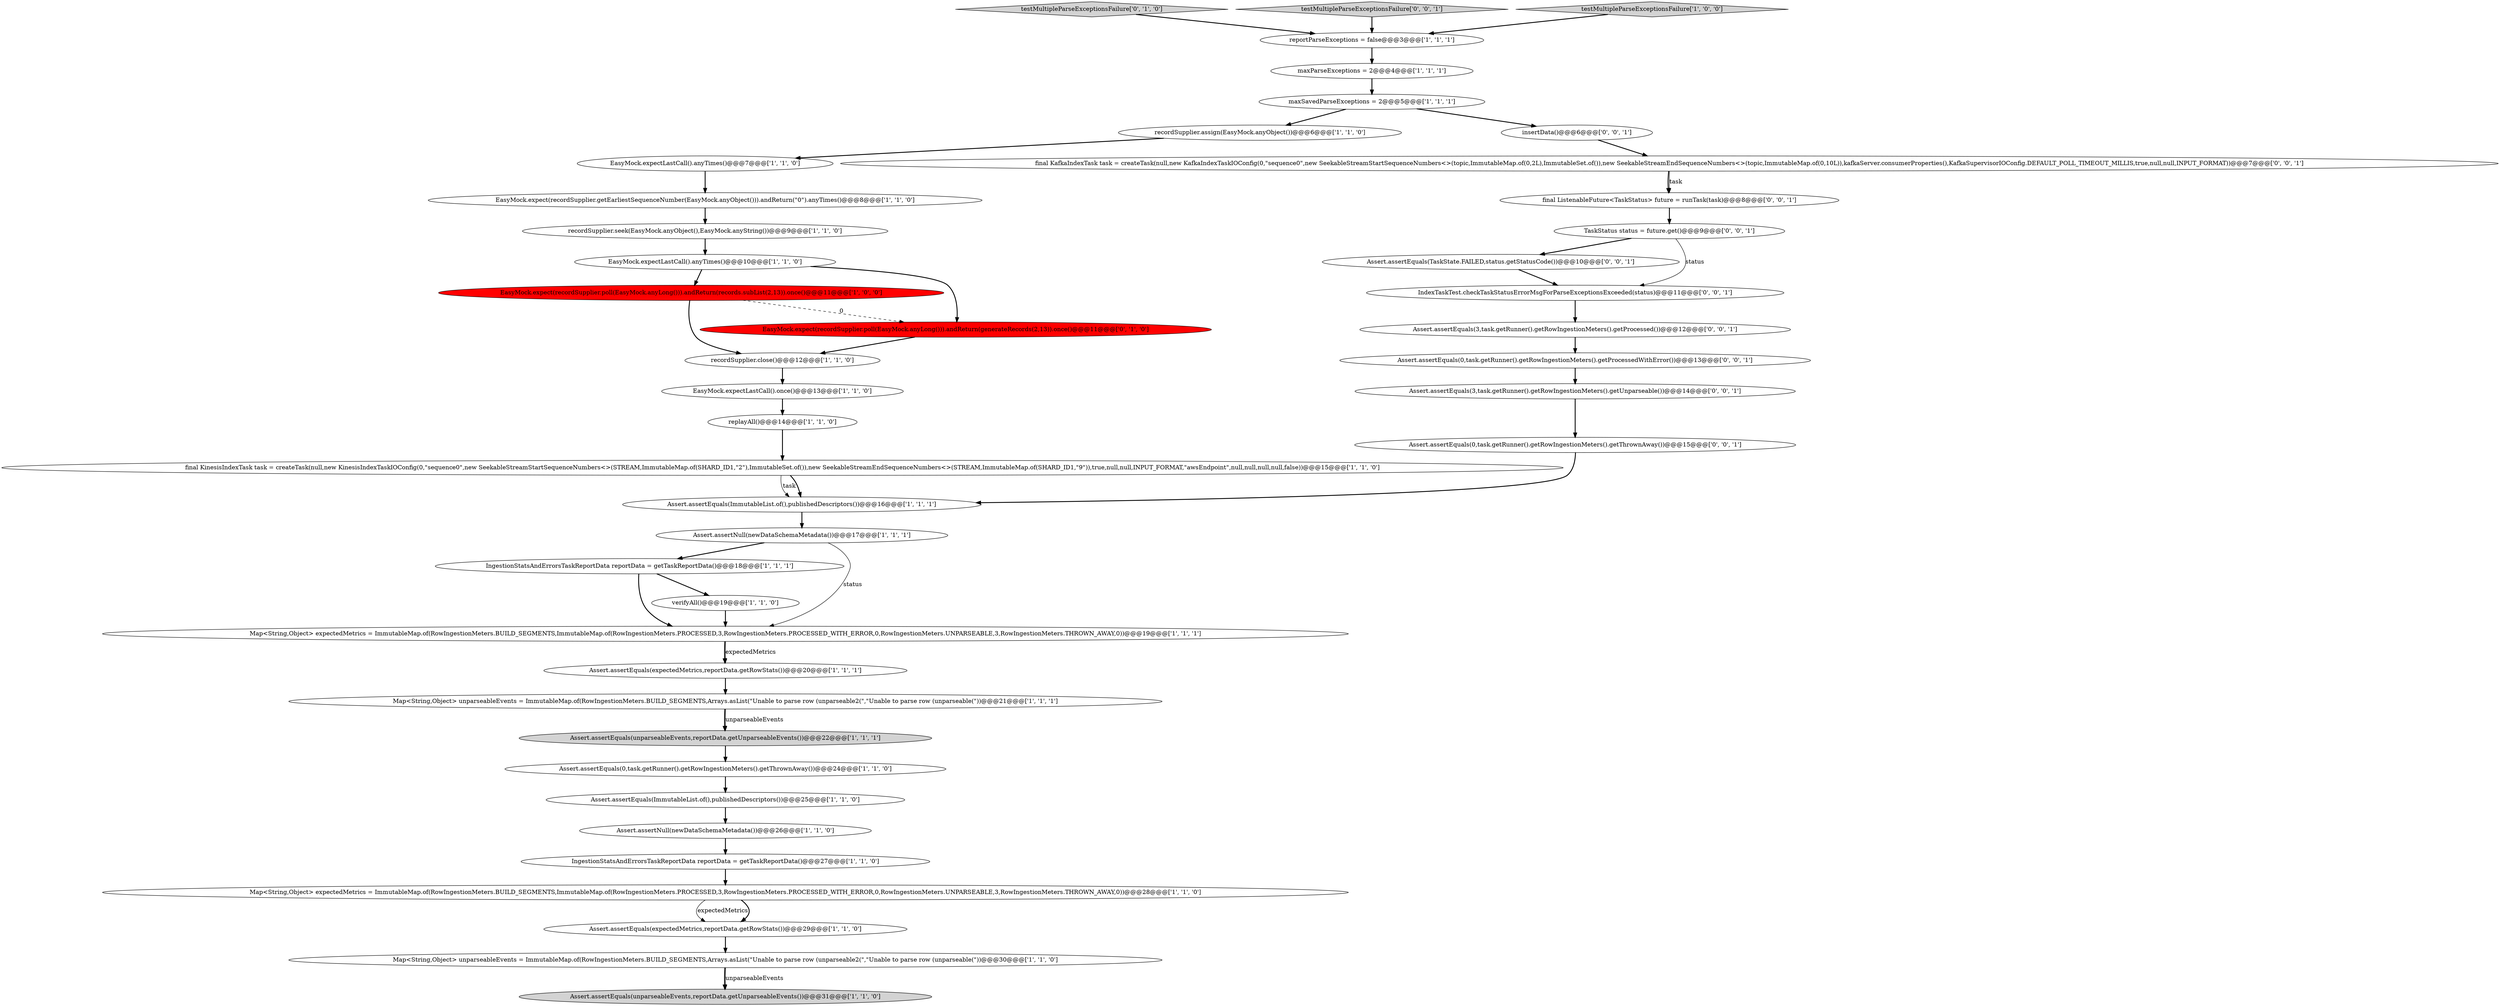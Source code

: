 digraph {
8 [style = filled, label = "Assert.assertEquals(ImmutableList.of(),publishedDescriptors())@@@25@@@['1', '1', '0']", fillcolor = white, shape = ellipse image = "AAA0AAABBB1BBB"];
11 [style = filled, label = "recordSupplier.seek(EasyMock.anyObject(),EasyMock.anyString())@@@9@@@['1', '1', '0']", fillcolor = white, shape = ellipse image = "AAA0AAABBB1BBB"];
28 [style = filled, label = "recordSupplier.close()@@@12@@@['1', '1', '0']", fillcolor = white, shape = ellipse image = "AAA0AAABBB1BBB"];
16 [style = filled, label = "IngestionStatsAndErrorsTaskReportData reportData = getTaskReportData()@@@18@@@['1', '1', '1']", fillcolor = white, shape = ellipse image = "AAA0AAABBB1BBB"];
6 [style = filled, label = "Assert.assertEquals(0,task.getRunner().getRowIngestionMeters().getThrownAway())@@@24@@@['1', '1', '0']", fillcolor = white, shape = ellipse image = "AAA0AAABBB1BBB"];
2 [style = filled, label = "Map<String,Object> expectedMetrics = ImmutableMap.of(RowIngestionMeters.BUILD_SEGMENTS,ImmutableMap.of(RowIngestionMeters.PROCESSED,3,RowIngestionMeters.PROCESSED_WITH_ERROR,0,RowIngestionMeters.UNPARSEABLE,3,RowIngestionMeters.THROWN_AWAY,0))@@@19@@@['1', '1', '1']", fillcolor = white, shape = ellipse image = "AAA0AAABBB1BBB"];
38 [style = filled, label = "Assert.assertEquals(0,task.getRunner().getRowIngestionMeters().getThrownAway())@@@15@@@['0', '0', '1']", fillcolor = white, shape = ellipse image = "AAA0AAABBB3BBB"];
4 [style = filled, label = "recordSupplier.assign(EasyMock.anyObject())@@@6@@@['1', '1', '0']", fillcolor = white, shape = ellipse image = "AAA0AAABBB1BBB"];
1 [style = filled, label = "verifyAll()@@@19@@@['1', '1', '0']", fillcolor = white, shape = ellipse image = "AAA0AAABBB1BBB"];
34 [style = filled, label = "insertData()@@@6@@@['0', '0', '1']", fillcolor = white, shape = ellipse image = "AAA0AAABBB3BBB"];
10 [style = filled, label = "reportParseExceptions = false@@@3@@@['1', '1', '1']", fillcolor = white, shape = ellipse image = "AAA0AAABBB1BBB"];
37 [style = filled, label = "Assert.assertEquals(0,task.getRunner().getRowIngestionMeters().getProcessedWithError())@@@13@@@['0', '0', '1']", fillcolor = white, shape = ellipse image = "AAA0AAABBB3BBB"];
19 [style = filled, label = "Assert.assertEquals(ImmutableList.of(),publishedDescriptors())@@@16@@@['1', '1', '1']", fillcolor = white, shape = ellipse image = "AAA0AAABBB1BBB"];
24 [style = filled, label = "Assert.assertNull(newDataSchemaMetadata())@@@26@@@['1', '1', '0']", fillcolor = white, shape = ellipse image = "AAA0AAABBB1BBB"];
9 [style = filled, label = "Map<String,Object> unparseableEvents = ImmutableMap.of(RowIngestionMeters.BUILD_SEGMENTS,Arrays.asList(\"Unable to parse row (unparseable2(\",\"Unable to parse row (unparseable(\"))@@@30@@@['1', '1', '0']", fillcolor = white, shape = ellipse image = "AAA0AAABBB1BBB"];
23 [style = filled, label = "EasyMock.expectLastCall().once()@@@13@@@['1', '1', '0']", fillcolor = white, shape = ellipse image = "AAA0AAABBB1BBB"];
26 [style = filled, label = "EasyMock.expectLastCall().anyTimes()@@@7@@@['1', '1', '0']", fillcolor = white, shape = ellipse image = "AAA0AAABBB1BBB"];
21 [style = filled, label = "Assert.assertEquals(expectedMetrics,reportData.getRowStats())@@@29@@@['1', '1', '0']", fillcolor = white, shape = ellipse image = "AAA0AAABBB1BBB"];
14 [style = filled, label = "IngestionStatsAndErrorsTaskReportData reportData = getTaskReportData()@@@27@@@['1', '1', '0']", fillcolor = white, shape = ellipse image = "AAA0AAABBB1BBB"];
18 [style = filled, label = "EasyMock.expect(recordSupplier.poll(EasyMock.anyLong())).andReturn(records.subList(2,13)).once()@@@11@@@['1', '0', '0']", fillcolor = red, shape = ellipse image = "AAA1AAABBB1BBB"];
12 [style = filled, label = "Assert.assertEquals(expectedMetrics,reportData.getRowStats())@@@20@@@['1', '1', '1']", fillcolor = white, shape = ellipse image = "AAA0AAABBB1BBB"];
0 [style = filled, label = "EasyMock.expect(recordSupplier.getEarliestSequenceNumber(EasyMock.anyObject())).andReturn(\"0\").anyTimes()@@@8@@@['1', '1', '0']", fillcolor = white, shape = ellipse image = "AAA0AAABBB1BBB"];
30 [style = filled, label = "EasyMock.expect(recordSupplier.poll(EasyMock.anyLong())).andReturn(generateRecords(2,13)).once()@@@11@@@['0', '1', '0']", fillcolor = red, shape = ellipse image = "AAA1AAABBB2BBB"];
31 [style = filled, label = "testMultipleParseExceptionsFailure['0', '1', '0']", fillcolor = lightgray, shape = diamond image = "AAA0AAABBB2BBB"];
22 [style = filled, label = "Assert.assertEquals(unparseableEvents,reportData.getUnparseableEvents())@@@31@@@['1', '1', '0']", fillcolor = lightgray, shape = ellipse image = "AAA0AAABBB1BBB"];
20 [style = filled, label = "Map<String,Object> unparseableEvents = ImmutableMap.of(RowIngestionMeters.BUILD_SEGMENTS,Arrays.asList(\"Unable to parse row (unparseable2(\",\"Unable to parse row (unparseable(\"))@@@21@@@['1', '1', '1']", fillcolor = white, shape = ellipse image = "AAA0AAABBB1BBB"];
32 [style = filled, label = "testMultipleParseExceptionsFailure['0', '0', '1']", fillcolor = lightgray, shape = diamond image = "AAA0AAABBB3BBB"];
39 [style = filled, label = "Assert.assertEquals(TaskState.FAILED,status.getStatusCode())@@@10@@@['0', '0', '1']", fillcolor = white, shape = ellipse image = "AAA0AAABBB3BBB"];
40 [style = filled, label = "final ListenableFuture<TaskStatus> future = runTask(task)@@@8@@@['0', '0', '1']", fillcolor = white, shape = ellipse image = "AAA0AAABBB3BBB"];
17 [style = filled, label = "EasyMock.expectLastCall().anyTimes()@@@10@@@['1', '1', '0']", fillcolor = white, shape = ellipse image = "AAA0AAABBB1BBB"];
41 [style = filled, label = "TaskStatus status = future.get()@@@9@@@['0', '0', '1']", fillcolor = white, shape = ellipse image = "AAA0AAABBB3BBB"];
15 [style = filled, label = "maxSavedParseExceptions = 2@@@5@@@['1', '1', '1']", fillcolor = white, shape = ellipse image = "AAA0AAABBB1BBB"];
25 [style = filled, label = "Map<String,Object> expectedMetrics = ImmutableMap.of(RowIngestionMeters.BUILD_SEGMENTS,ImmutableMap.of(RowIngestionMeters.PROCESSED,3,RowIngestionMeters.PROCESSED_WITH_ERROR,0,RowIngestionMeters.UNPARSEABLE,3,RowIngestionMeters.THROWN_AWAY,0))@@@28@@@['1', '1', '0']", fillcolor = white, shape = ellipse image = "AAA0AAABBB1BBB"];
29 [style = filled, label = "final KinesisIndexTask task = createTask(null,new KinesisIndexTaskIOConfig(0,\"sequence0\",new SeekableStreamStartSequenceNumbers<>(STREAM,ImmutableMap.of(SHARD_ID1,\"2\"),ImmutableSet.of()),new SeekableStreamEndSequenceNumbers<>(STREAM,ImmutableMap.of(SHARD_ID1,\"9\")),true,null,null,INPUT_FORMAT,\"awsEndpoint\",null,null,null,null,false))@@@15@@@['1', '1', '0']", fillcolor = white, shape = ellipse image = "AAA0AAABBB1BBB"];
3 [style = filled, label = "maxParseExceptions = 2@@@4@@@['1', '1', '1']", fillcolor = white, shape = ellipse image = "AAA0AAABBB1BBB"];
33 [style = filled, label = "IndexTaskTest.checkTaskStatusErrorMsgForParseExceptionsExceeded(status)@@@11@@@['0', '0', '1']", fillcolor = white, shape = ellipse image = "AAA0AAABBB3BBB"];
13 [style = filled, label = "testMultipleParseExceptionsFailure['1', '0', '0']", fillcolor = lightgray, shape = diamond image = "AAA0AAABBB1BBB"];
35 [style = filled, label = "Assert.assertEquals(3,task.getRunner().getRowIngestionMeters().getUnparseable())@@@14@@@['0', '0', '1']", fillcolor = white, shape = ellipse image = "AAA0AAABBB3BBB"];
27 [style = filled, label = "Assert.assertNull(newDataSchemaMetadata())@@@17@@@['1', '1', '1']", fillcolor = white, shape = ellipse image = "AAA0AAABBB1BBB"];
42 [style = filled, label = "final KafkaIndexTask task = createTask(null,new KafkaIndexTaskIOConfig(0,\"sequence0\",new SeekableStreamStartSequenceNumbers<>(topic,ImmutableMap.of(0,2L),ImmutableSet.of()),new SeekableStreamEndSequenceNumbers<>(topic,ImmutableMap.of(0,10L)),kafkaServer.consumerProperties(),KafkaSupervisorIOConfig.DEFAULT_POLL_TIMEOUT_MILLIS,true,null,null,INPUT_FORMAT))@@@7@@@['0', '0', '1']", fillcolor = white, shape = ellipse image = "AAA0AAABBB3BBB"];
36 [style = filled, label = "Assert.assertEquals(3,task.getRunner().getRowIngestionMeters().getProcessed())@@@12@@@['0', '0', '1']", fillcolor = white, shape = ellipse image = "AAA0AAABBB3BBB"];
7 [style = filled, label = "replayAll()@@@14@@@['1', '1', '0']", fillcolor = white, shape = ellipse image = "AAA0AAABBB1BBB"];
5 [style = filled, label = "Assert.assertEquals(unparseableEvents,reportData.getUnparseableEvents())@@@22@@@['1', '1', '1']", fillcolor = lightgray, shape = ellipse image = "AAA0AAABBB1BBB"];
9->22 [style = bold, label=""];
13->10 [style = bold, label=""];
27->2 [style = solid, label="status"];
14->25 [style = bold, label=""];
15->34 [style = bold, label=""];
18->30 [style = dashed, label="0"];
4->26 [style = bold, label=""];
12->20 [style = bold, label=""];
0->11 [style = bold, label=""];
10->3 [style = bold, label=""];
9->22 [style = solid, label="unparseableEvents"];
17->30 [style = bold, label=""];
3->15 [style = bold, label=""];
34->42 [style = bold, label=""];
27->16 [style = bold, label=""];
16->2 [style = bold, label=""];
18->28 [style = bold, label=""];
42->40 [style = bold, label=""];
32->10 [style = bold, label=""];
2->12 [style = bold, label=""];
39->33 [style = bold, label=""];
38->19 [style = bold, label=""];
20->5 [style = bold, label=""];
24->14 [style = bold, label=""];
26->0 [style = bold, label=""];
21->9 [style = bold, label=""];
30->28 [style = bold, label=""];
29->19 [style = solid, label="task"];
29->19 [style = bold, label=""];
5->6 [style = bold, label=""];
16->1 [style = bold, label=""];
28->23 [style = bold, label=""];
31->10 [style = bold, label=""];
20->5 [style = solid, label="unparseableEvents"];
19->27 [style = bold, label=""];
33->36 [style = bold, label=""];
6->8 [style = bold, label=""];
40->41 [style = bold, label=""];
15->4 [style = bold, label=""];
25->21 [style = solid, label="expectedMetrics"];
11->17 [style = bold, label=""];
42->40 [style = solid, label="task"];
1->2 [style = bold, label=""];
23->7 [style = bold, label=""];
36->37 [style = bold, label=""];
35->38 [style = bold, label=""];
37->35 [style = bold, label=""];
2->12 [style = solid, label="expectedMetrics"];
41->39 [style = bold, label=""];
41->33 [style = solid, label="status"];
17->18 [style = bold, label=""];
25->21 [style = bold, label=""];
7->29 [style = bold, label=""];
8->24 [style = bold, label=""];
}
